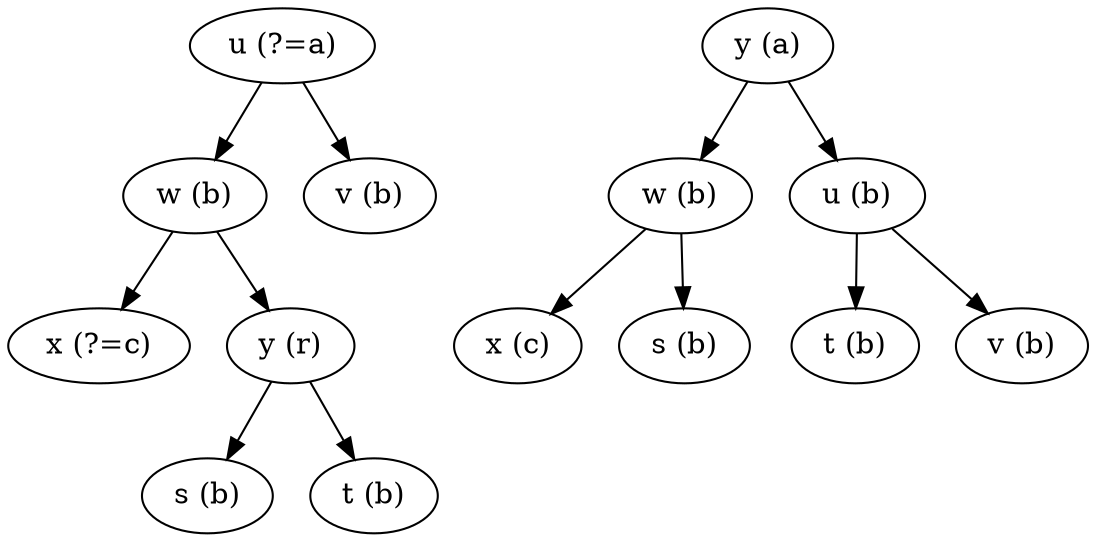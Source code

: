 digraph G {
	margin = 0;
	ordering = out;
	packmode = "array_ut2"; // 2 beside each other, in User order, Top-aligned

	x1 [ label="x (?=c)" ];
	w1 [ label="w (b)" ];
	s1 [ label="s (b)" ];
	y1 [ label="y (r)" ];
	t1 [ label="t (b)" ];
	u1 [ label="u (?=a)" ];
	v1 [ label="v (b)" ];

	x2 [ label="x (c)" ];
	w2 [ label="w (b)" ];
	s2 [ label="s (b)" ];
	y2 [ label="y (a)" ];
	t2 [ label="t (b)" ];
	u2 [ label="u (b)" ];
	v2 [ label="v (b)" ];


	u1 -> { w1; v1 };
	w1 -> { x1; y1 };
	y1 -> { s1; t1 };

	y2 -> { w2; u2 };
	w2 -> { x2; s2 };
	u2 -> { t2; v2 };

}

